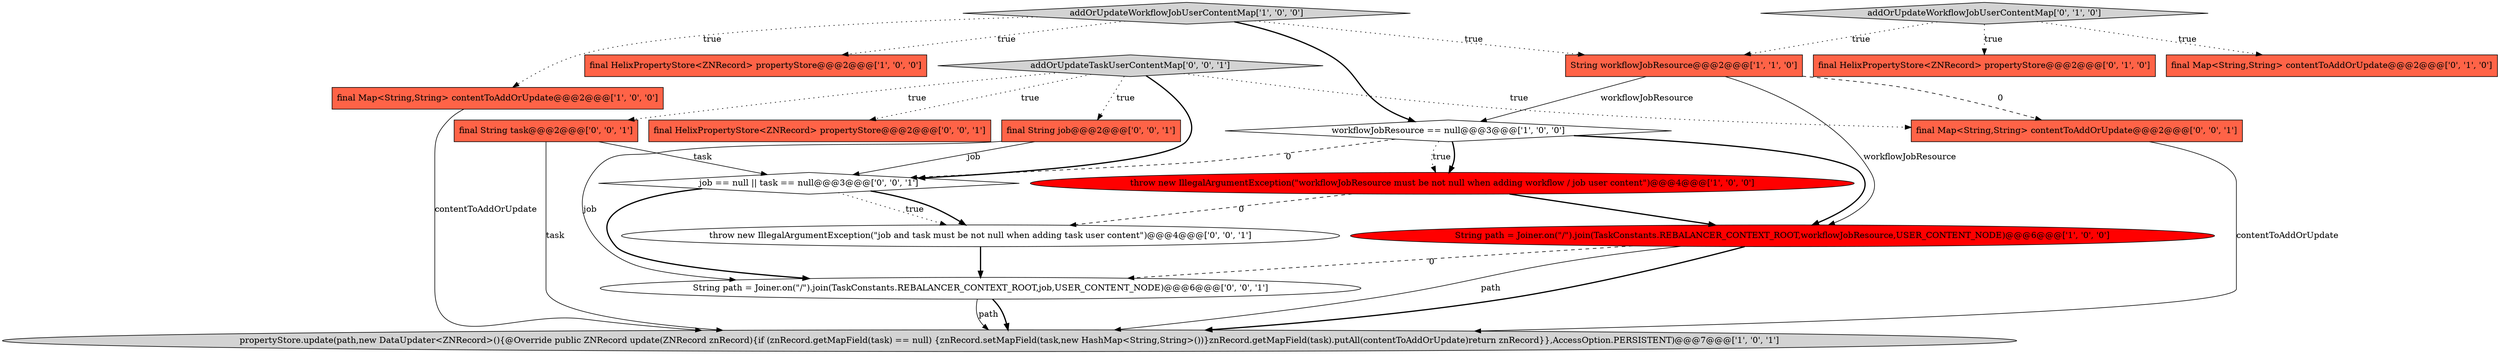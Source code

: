 digraph {
6 [style = filled, label = "String path = Joiner.on(\"/\").join(TaskConstants.REBALANCER_CONTEXT_ROOT,workflowJobResource,USER_CONTENT_NODE)@@@6@@@['1', '0', '0']", fillcolor = red, shape = ellipse image = "AAA1AAABBB1BBB"];
13 [style = filled, label = "job == null || task == null@@@3@@@['0', '0', '1']", fillcolor = white, shape = diamond image = "AAA0AAABBB3BBB"];
9 [style = filled, label = "addOrUpdateWorkflowJobUserContentMap['0', '1', '0']", fillcolor = lightgray, shape = diamond image = "AAA0AAABBB2BBB"];
3 [style = filled, label = "throw new IllegalArgumentException(\"workflowJobResource must be not null when adding workflow / job user content\")@@@4@@@['1', '0', '0']", fillcolor = red, shape = ellipse image = "AAA1AAABBB1BBB"];
0 [style = filled, label = "final Map<String,String> contentToAddOrUpdate@@@2@@@['1', '0', '0']", fillcolor = tomato, shape = box image = "AAA0AAABBB1BBB"];
8 [style = filled, label = "final HelixPropertyStore<ZNRecord> propertyStore@@@2@@@['0', '1', '0']", fillcolor = tomato, shape = box image = "AAA0AAABBB2BBB"];
11 [style = filled, label = "final HelixPropertyStore<ZNRecord> propertyStore@@@2@@@['0', '0', '1']", fillcolor = tomato, shape = box image = "AAA0AAABBB3BBB"];
14 [style = filled, label = "String path = Joiner.on(\"/\").join(TaskConstants.REBALANCER_CONTEXT_ROOT,job,USER_CONTENT_NODE)@@@6@@@['0', '0', '1']", fillcolor = white, shape = ellipse image = "AAA0AAABBB3BBB"];
10 [style = filled, label = "final Map<String,String> contentToAddOrUpdate@@@2@@@['0', '1', '0']", fillcolor = tomato, shape = box image = "AAA0AAABBB2BBB"];
15 [style = filled, label = "final String task@@@2@@@['0', '0', '1']", fillcolor = tomato, shape = box image = "AAA0AAABBB3BBB"];
2 [style = filled, label = "final HelixPropertyStore<ZNRecord> propertyStore@@@2@@@['1', '0', '0']", fillcolor = tomato, shape = box image = "AAA0AAABBB1BBB"];
17 [style = filled, label = "final Map<String,String> contentToAddOrUpdate@@@2@@@['0', '0', '1']", fillcolor = tomato, shape = box image = "AAA0AAABBB3BBB"];
7 [style = filled, label = "addOrUpdateWorkflowJobUserContentMap['1', '0', '0']", fillcolor = lightgray, shape = diamond image = "AAA0AAABBB1BBB"];
16 [style = filled, label = "addOrUpdateTaskUserContentMap['0', '0', '1']", fillcolor = lightgray, shape = diamond image = "AAA0AAABBB3BBB"];
4 [style = filled, label = "workflowJobResource == null@@@3@@@['1', '0', '0']", fillcolor = white, shape = diamond image = "AAA0AAABBB1BBB"];
12 [style = filled, label = "final String job@@@2@@@['0', '0', '1']", fillcolor = tomato, shape = box image = "AAA0AAABBB3BBB"];
5 [style = filled, label = "String workflowJobResource@@@2@@@['1', '1', '0']", fillcolor = tomato, shape = box image = "AAA0AAABBB1BBB"];
1 [style = filled, label = "propertyStore.update(path,new DataUpdater<ZNRecord>(){@Override public ZNRecord update(ZNRecord znRecord){if (znRecord.getMapField(task) == null) {znRecord.setMapField(task,new HashMap<String,String>())}znRecord.getMapField(task).putAll(contentToAddOrUpdate)return znRecord}},AccessOption.PERSISTENT)@@@7@@@['1', '0', '1']", fillcolor = lightgray, shape = ellipse image = "AAA0AAABBB1BBB"];
18 [style = filled, label = "throw new IllegalArgumentException(\"job and task must be not null when adding task user content\")@@@4@@@['0', '0', '1']", fillcolor = white, shape = ellipse image = "AAA0AAABBB3BBB"];
7->2 [style = dotted, label="true"];
4->3 [style = bold, label=""];
13->18 [style = dotted, label="true"];
6->1 [style = solid, label="path"];
16->13 [style = bold, label=""];
16->12 [style = dotted, label="true"];
15->13 [style = solid, label="task"];
4->6 [style = bold, label=""];
5->4 [style = solid, label="workflowJobResource"];
3->18 [style = dashed, label="0"];
12->14 [style = solid, label="job"];
16->17 [style = dotted, label="true"];
3->6 [style = bold, label=""];
17->1 [style = solid, label="contentToAddOrUpdate"];
7->4 [style = bold, label=""];
6->14 [style = dashed, label="0"];
7->0 [style = dotted, label="true"];
14->1 [style = bold, label=""];
0->1 [style = solid, label="contentToAddOrUpdate"];
7->5 [style = dotted, label="true"];
9->8 [style = dotted, label="true"];
6->1 [style = bold, label=""];
4->3 [style = dotted, label="true"];
5->6 [style = solid, label="workflowJobResource"];
5->17 [style = dashed, label="0"];
15->1 [style = solid, label="task"];
12->13 [style = solid, label="job"];
4->13 [style = dashed, label="0"];
9->10 [style = dotted, label="true"];
16->11 [style = dotted, label="true"];
13->14 [style = bold, label=""];
18->14 [style = bold, label=""];
13->18 [style = bold, label=""];
14->1 [style = solid, label="path"];
16->15 [style = dotted, label="true"];
9->5 [style = dotted, label="true"];
}
